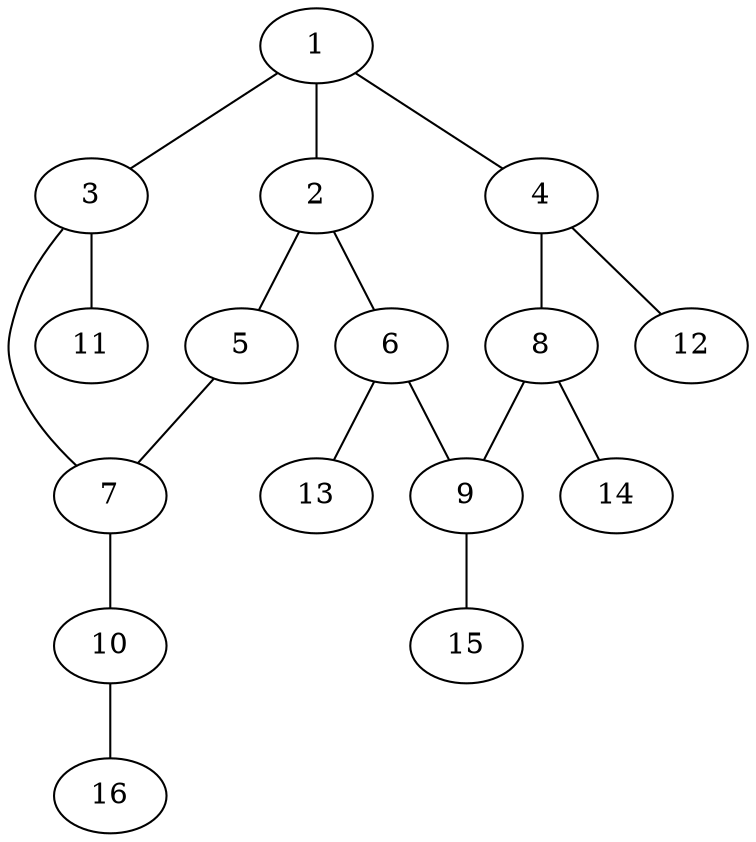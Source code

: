 graph molecule_4122 {
	1	 [chem=C];
	2	 [chem=C];
	1 -- 2	 [valence=2];
	3	 [chem=N];
	1 -- 3	 [valence=1];
	4	 [chem=C];
	1 -- 4	 [valence=1];
	5	 [chem=N];
	2 -- 5	 [valence=1];
	6	 [chem=C];
	2 -- 6	 [valence=1];
	7	 [chem=C];
	3 -- 7	 [valence=1];
	11	 [chem=H];
	3 -- 11	 [valence=1];
	8	 [chem=C];
	4 -- 8	 [valence=2];
	12	 [chem=H];
	4 -- 12	 [valence=1];
	5 -- 7	 [valence=2];
	9	 [chem=C];
	6 -- 9	 [valence=2];
	13	 [chem=H];
	6 -- 13	 [valence=1];
	10	 [chem=S];
	7 -- 10	 [valence=1];
	8 -- 9	 [valence=1];
	14	 [chem=H];
	8 -- 14	 [valence=1];
	15	 [chem=H];
	9 -- 15	 [valence=1];
	16	 [chem=H];
	10 -- 16	 [valence=1];
}
